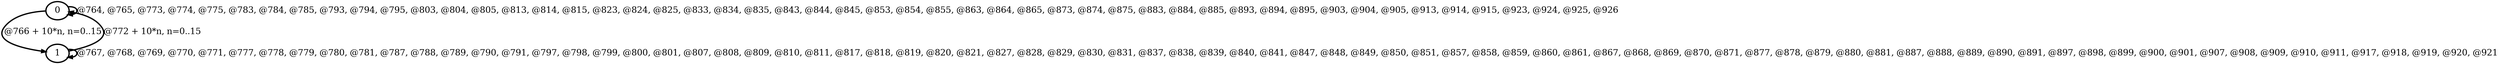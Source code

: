 digraph G {
        node [style=rounded, penwidth=3, fontsize=20, shape=oval];
        "0" -> "0" [label="@764, @765, @773, @774, @775, @783, @784, @785, @793, @794, @795, @803, @804, @805, @813, @814, @815, @823, @824, @825, @833, @834, @835, @843, @844, @845, @853, @854, @855, @863, @864, @865, @873, @874, @875, @883, @884, @885, @893, @894, @895, @903, @904, @905, @913, @914, @915, @923, @924, @925, @926", color=black,arrowsize=1,style=bold,penwidth=3,fontsize=20];
"0" -> "1" [label="@766 + 10*n, n=0..15", color=black,arrowsize=1,style=bold,penwidth=3,fontsize=20];
"1" -> "1" [label="@767, @768, @769, @770, @771, @777, @778, @779, @780, @781, @787, @788, @789, @790, @791, @797, @798, @799, @800, @801, @807, @808, @809, @810, @811, @817, @818, @819, @820, @821, @827, @828, @829, @830, @831, @837, @838, @839, @840, @841, @847, @848, @849, @850, @851, @857, @858, @859, @860, @861, @867, @868, @869, @870, @871, @877, @878, @879, @880, @881, @887, @888, @889, @890, @891, @897, @898, @899, @900, @901, @907, @908, @909, @910, @911, @917, @918, @919, @920, @921", color=black,arrowsize=1,style=bold,penwidth=3,fontsize=20];
"1" -> "0" [label="@772 + 10*n, n=0..15", color=black,arrowsize=1,style=bold,penwidth=3,fontsize=20];
}
